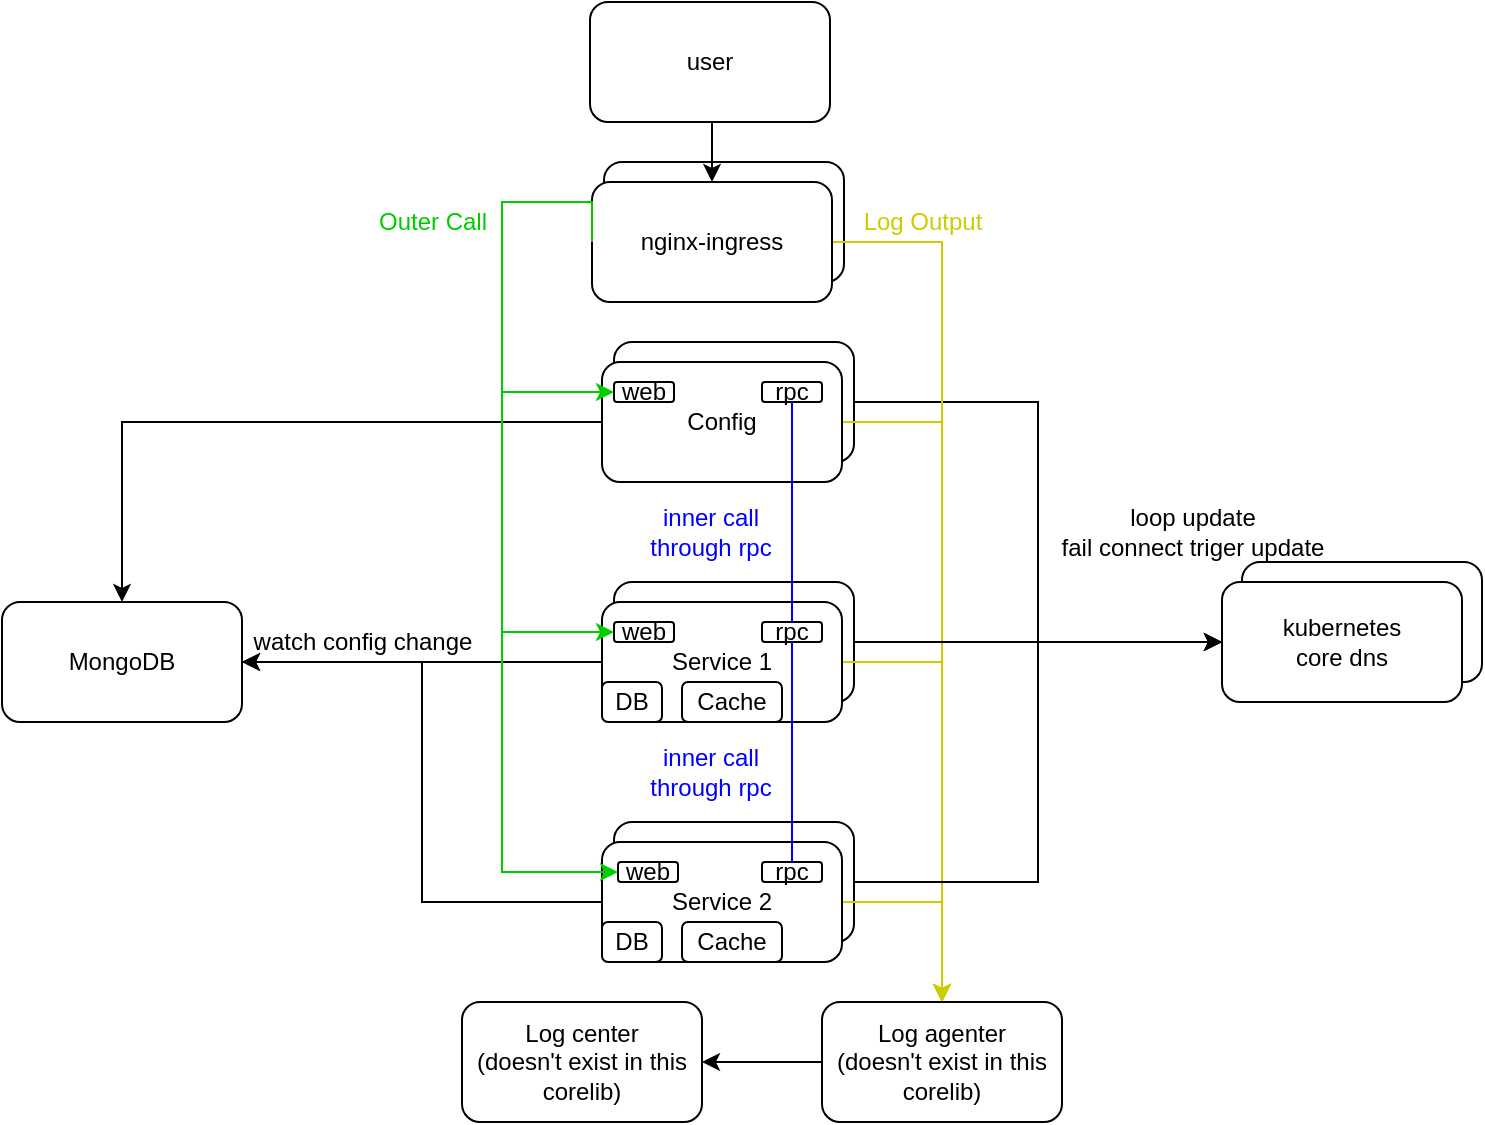 <mxfile version="15.9.1" type="device"><diagram id="RstGZAmnf74Fe7RSCdtQ" name="Page-1"><mxGraphModel dx="1422" dy="794" grid="1" gridSize="10" guides="1" tooltips="1" connect="1" arrows="1" fold="1" page="1" pageScale="1" pageWidth="827" pageHeight="1169" math="0" shadow="0"><root><mxCell id="0"/><mxCell id="1" parent="0"/><mxCell id="EeF4Q8TdVg5DsA4WnJes-41" value="" style="rounded=1;whiteSpace=wrap;html=1;" parent="1" vertex="1"><mxGeometry x="680" y="420" width="120" height="60" as="geometry"/></mxCell><mxCell id="EeF4Q8TdVg5DsA4WnJes-26" value="" style="rounded=1;whiteSpace=wrap;html=1;" parent="1" vertex="1"><mxGeometry x="361" y="220" width="120" height="60" as="geometry"/></mxCell><mxCell id="2yln_mINJFG2KfkZwFod-4" style="edgeStyle=orthogonalEdgeStyle;rounded=0;orthogonalLoop=1;jettySize=auto;html=1;exitX=1;exitY=0.5;exitDx=0;exitDy=0;entryX=0;entryY=0.5;entryDx=0;entryDy=0;" edge="1" parent="1" source="EeF4Q8TdVg5DsA4WnJes-3" target="EeF4Q8TdVg5DsA4WnJes-35"><mxGeometry relative="1" as="geometry"/></mxCell><mxCell id="EeF4Q8TdVg5DsA4WnJes-3" value="" style="rounded=1;whiteSpace=wrap;html=1;" parent="1" vertex="1"><mxGeometry x="366" y="310" width="120" height="60" as="geometry"/></mxCell><mxCell id="o_sTTCuPvWhuH_cvz3Mh-8" style="edgeStyle=orthogonalEdgeStyle;rounded=0;orthogonalLoop=1;jettySize=auto;html=1;exitX=1;exitY=0.5;exitDx=0;exitDy=0;entryX=0.5;entryY=0;entryDx=0;entryDy=0;strokeColor=#CCCC00;" parent="1" source="EeF4Q8TdVg5DsA4WnJes-1" target="o_sTTCuPvWhuH_cvz3Mh-3" edge="1"><mxGeometry relative="1" as="geometry"/></mxCell><mxCell id="EeF4Q8TdVg5DsA4WnJes-1" value="nginx-ingress" style="rounded=1;whiteSpace=wrap;html=1;" parent="1" vertex="1"><mxGeometry x="355" y="230" width="120" height="60" as="geometry"/></mxCell><mxCell id="EeF4Q8TdVg5DsA4WnJes-9" style="edgeStyle=orthogonalEdgeStyle;rounded=0;orthogonalLoop=1;jettySize=auto;html=1;exitX=0;exitY=0.5;exitDx=0;exitDy=0;entryX=0.5;entryY=0;entryDx=0;entryDy=0;" parent="1" source="EeF4Q8TdVg5DsA4WnJes-2" target="EeF4Q8TdVg5DsA4WnJes-8" edge="1"><mxGeometry relative="1" as="geometry"/></mxCell><mxCell id="o_sTTCuPvWhuH_cvz3Mh-7" style="edgeStyle=orthogonalEdgeStyle;rounded=0;orthogonalLoop=1;jettySize=auto;html=1;exitX=1;exitY=0.5;exitDx=0;exitDy=0;entryX=0.5;entryY=0;entryDx=0;entryDy=0;strokeColor=#CCCC00;" parent="1" source="EeF4Q8TdVg5DsA4WnJes-2" target="o_sTTCuPvWhuH_cvz3Mh-3" edge="1"><mxGeometry relative="1" as="geometry"/></mxCell><mxCell id="EeF4Q8TdVg5DsA4WnJes-2" value="Config" style="rounded=1;whiteSpace=wrap;html=1;" parent="1" vertex="1"><mxGeometry x="360" y="320" width="120" height="60" as="geometry"/></mxCell><mxCell id="2yln_mINJFG2KfkZwFod-3" style="edgeStyle=orthogonalEdgeStyle;rounded=0;orthogonalLoop=1;jettySize=auto;html=1;exitX=1;exitY=0.5;exitDx=0;exitDy=0;" edge="1" parent="1" source="EeF4Q8TdVg5DsA4WnJes-4" target="EeF4Q8TdVg5DsA4WnJes-35"><mxGeometry relative="1" as="geometry"/></mxCell><mxCell id="EeF4Q8TdVg5DsA4WnJes-4" value="" style="rounded=1;whiteSpace=wrap;html=1;" parent="1" vertex="1"><mxGeometry x="366" y="430" width="120" height="60" as="geometry"/></mxCell><mxCell id="EeF4Q8TdVg5DsA4WnJes-10" style="edgeStyle=orthogonalEdgeStyle;rounded=0;orthogonalLoop=1;jettySize=auto;html=1;exitX=0;exitY=0.5;exitDx=0;exitDy=0;entryX=1;entryY=0.5;entryDx=0;entryDy=0;" parent="1" source="EeF4Q8TdVg5DsA4WnJes-5" target="EeF4Q8TdVg5DsA4WnJes-8" edge="1"><mxGeometry relative="1" as="geometry"/></mxCell><mxCell id="o_sTTCuPvWhuH_cvz3Mh-4" style="edgeStyle=orthogonalEdgeStyle;rounded=0;orthogonalLoop=1;jettySize=auto;html=1;exitX=1;exitY=0.5;exitDx=0;exitDy=0;entryX=0.5;entryY=0;entryDx=0;entryDy=0;strokeColor=#CCCC00;" parent="1" source="EeF4Q8TdVg5DsA4WnJes-5" target="o_sTTCuPvWhuH_cvz3Mh-3" edge="1"><mxGeometry relative="1" as="geometry"/></mxCell><mxCell id="EeF4Q8TdVg5DsA4WnJes-5" value="Service 1" style="rounded=1;whiteSpace=wrap;html=1;" parent="1" vertex="1"><mxGeometry x="360" y="440" width="120" height="60" as="geometry"/></mxCell><mxCell id="2yln_mINJFG2KfkZwFod-5" style="edgeStyle=orthogonalEdgeStyle;rounded=0;orthogonalLoop=1;jettySize=auto;html=1;exitX=1;exitY=0.5;exitDx=0;exitDy=0;entryX=0;entryY=0.5;entryDx=0;entryDy=0;" edge="1" parent="1" source="EeF4Q8TdVg5DsA4WnJes-6" target="EeF4Q8TdVg5DsA4WnJes-35"><mxGeometry relative="1" as="geometry"/></mxCell><mxCell id="EeF4Q8TdVg5DsA4WnJes-6" value="" style="rounded=1;whiteSpace=wrap;html=1;" parent="1" vertex="1"><mxGeometry x="366" y="550" width="120" height="60" as="geometry"/></mxCell><mxCell id="EeF4Q8TdVg5DsA4WnJes-11" style="edgeStyle=orthogonalEdgeStyle;rounded=0;orthogonalLoop=1;jettySize=auto;html=1;exitX=0;exitY=0.5;exitDx=0;exitDy=0;entryX=1;entryY=0.5;entryDx=0;entryDy=0;" parent="1" source="EeF4Q8TdVg5DsA4WnJes-7" target="EeF4Q8TdVg5DsA4WnJes-8" edge="1"><mxGeometry relative="1" as="geometry"><mxPoint x="290" y="500" as="targetPoint"/></mxGeometry></mxCell><mxCell id="o_sTTCuPvWhuH_cvz3Mh-5" style="edgeStyle=orthogonalEdgeStyle;rounded=0;orthogonalLoop=1;jettySize=auto;html=1;exitX=1;exitY=0.5;exitDx=0;exitDy=0;entryX=0.5;entryY=0;entryDx=0;entryDy=0;strokeColor=#CCCC00;" parent="1" source="EeF4Q8TdVg5DsA4WnJes-7" target="o_sTTCuPvWhuH_cvz3Mh-3" edge="1"><mxGeometry relative="1" as="geometry"/></mxCell><mxCell id="EeF4Q8TdVg5DsA4WnJes-7" value="Service 2" style="rounded=1;whiteSpace=wrap;html=1;" parent="1" vertex="1"><mxGeometry x="360" y="560" width="120" height="60" as="geometry"/></mxCell><mxCell id="EeF4Q8TdVg5DsA4WnJes-8" value="MongoDB" style="rounded=1;whiteSpace=wrap;html=1;" parent="1" vertex="1"><mxGeometry x="60" y="440" width="120" height="60" as="geometry"/></mxCell><mxCell id="EeF4Q8TdVg5DsA4WnJes-12" value="watch config change" style="text;html=1;align=center;verticalAlign=middle;resizable=0;points=[];autosize=1;strokeColor=none;fillColor=none;" parent="1" vertex="1"><mxGeometry x="180" y="450" width="120" height="20" as="geometry"/></mxCell><mxCell id="EeF4Q8TdVg5DsA4WnJes-18" value="web" style="rounded=1;whiteSpace=wrap;html=1;" parent="1" vertex="1"><mxGeometry x="366" y="330" width="30" height="10" as="geometry"/></mxCell><mxCell id="EeF4Q8TdVg5DsA4WnJes-19" value="rpc" style="rounded=1;whiteSpace=wrap;html=1;" parent="1" vertex="1"><mxGeometry x="440" y="330" width="30" height="10" as="geometry"/></mxCell><mxCell id="EeF4Q8TdVg5DsA4WnJes-13" style="edgeStyle=orthogonalEdgeStyle;rounded=0;orthogonalLoop=1;jettySize=auto;html=1;exitX=0;exitY=0.5;exitDx=0;exitDy=0;entryX=0;entryY=0.5;entryDx=0;entryDy=0;strokeColor=#00CC00;" parent="1" source="EeF4Q8TdVg5DsA4WnJes-1" target="EeF4Q8TdVg5DsA4WnJes-18" edge="1"><mxGeometry relative="1" as="geometry"><Array as="points"><mxPoint x="310" y="240"/><mxPoint x="310" y="335"/></Array></mxGeometry></mxCell><mxCell id="EeF4Q8TdVg5DsA4WnJes-21" value="web" style="rounded=1;whiteSpace=wrap;html=1;" parent="1" vertex="1"><mxGeometry x="366" y="450" width="30" height="10" as="geometry"/></mxCell><mxCell id="EeF4Q8TdVg5DsA4WnJes-22" value="rpc" style="rounded=1;whiteSpace=wrap;html=1;" parent="1" vertex="1"><mxGeometry x="440" y="450" width="30" height="10" as="geometry"/></mxCell><mxCell id="EeF4Q8TdVg5DsA4WnJes-14" style="edgeStyle=orthogonalEdgeStyle;rounded=0;orthogonalLoop=1;jettySize=auto;html=1;exitX=0;exitY=0.5;exitDx=0;exitDy=0;entryX=0;entryY=0.5;entryDx=0;entryDy=0;strokeColor=#00CC00;" parent="1" source="EeF4Q8TdVg5DsA4WnJes-1" target="EeF4Q8TdVg5DsA4WnJes-21" edge="1"><mxGeometry relative="1" as="geometry"><Array as="points"><mxPoint x="310" y="240"/><mxPoint x="310" y="455"/></Array></mxGeometry></mxCell><mxCell id="EeF4Q8TdVg5DsA4WnJes-23" value="web" style="rounded=1;whiteSpace=wrap;html=1;" parent="1" vertex="1"><mxGeometry x="368" y="570" width="30" height="10" as="geometry"/></mxCell><mxCell id="EeF4Q8TdVg5DsA4WnJes-24" value="rpc" style="rounded=1;whiteSpace=wrap;html=1;" parent="1" vertex="1"><mxGeometry x="440" y="570" width="30" height="10" as="geometry"/></mxCell><mxCell id="EeF4Q8TdVg5DsA4WnJes-15" style="edgeStyle=orthogonalEdgeStyle;rounded=0;orthogonalLoop=1;jettySize=auto;html=1;exitX=0;exitY=0.5;exitDx=0;exitDy=0;entryX=0;entryY=0.5;entryDx=0;entryDy=0;strokeColor=#00CC00;" parent="1" source="EeF4Q8TdVg5DsA4WnJes-1" target="EeF4Q8TdVg5DsA4WnJes-23" edge="1"><mxGeometry relative="1" as="geometry"><Array as="points"><mxPoint x="310" y="240"/><mxPoint x="310" y="575"/></Array></mxGeometry></mxCell><mxCell id="EeF4Q8TdVg5DsA4WnJes-25" value="&lt;font color=&quot;#00cc00&quot;&gt;Outer Call&lt;/font&gt;" style="text;html=1;align=center;verticalAlign=middle;resizable=0;points=[];autosize=1;strokeColor=none;fillColor=none;" parent="1" vertex="1"><mxGeometry x="240" y="240" width="70" height="20" as="geometry"/></mxCell><mxCell id="EeF4Q8TdVg5DsA4WnJes-27" value="DB" style="rounded=1;whiteSpace=wrap;html=1;" parent="1" vertex="1"><mxGeometry x="360" y="480" width="30" height="20" as="geometry"/></mxCell><mxCell id="EeF4Q8TdVg5DsA4WnJes-28" value="Cache" style="rounded=1;whiteSpace=wrap;html=1;" parent="1" vertex="1"><mxGeometry x="400" y="480" width="50" height="20" as="geometry"/></mxCell><mxCell id="EeF4Q8TdVg5DsA4WnJes-29" value="DB" style="rounded=1;whiteSpace=wrap;html=1;" parent="1" vertex="1"><mxGeometry x="360" y="600" width="30" height="20" as="geometry"/></mxCell><mxCell id="EeF4Q8TdVg5DsA4WnJes-30" value="Cache" style="rounded=1;whiteSpace=wrap;html=1;" parent="1" vertex="1"><mxGeometry x="400" y="600" width="50" height="20" as="geometry"/></mxCell><mxCell id="EeF4Q8TdVg5DsA4WnJes-32" value="" style="endArrow=none;html=1;strokeColor=#0000FF;exitX=0.5;exitY=1;exitDx=0;exitDy=0;entryX=0.5;entryY=0;entryDx=0;entryDy=0;" parent="1" source="EeF4Q8TdVg5DsA4WnJes-19" target="EeF4Q8TdVg5DsA4WnJes-22" edge="1"><mxGeometry width="50" height="50" relative="1" as="geometry"><mxPoint x="520" y="400" as="sourcePoint"/><mxPoint x="570" y="350" as="targetPoint"/></mxGeometry></mxCell><mxCell id="EeF4Q8TdVg5DsA4WnJes-34" value="" style="endArrow=none;html=1;strokeColor=#0000FF;exitX=0.5;exitY=1;exitDx=0;exitDy=0;entryX=0.5;entryY=0;entryDx=0;entryDy=0;" parent="1" source="EeF4Q8TdVg5DsA4WnJes-22" target="EeF4Q8TdVg5DsA4WnJes-24" edge="1"><mxGeometry width="50" height="50" relative="1" as="geometry"><mxPoint x="520" y="400" as="sourcePoint"/><mxPoint x="570" y="350" as="targetPoint"/></mxGeometry></mxCell><mxCell id="EeF4Q8TdVg5DsA4WnJes-35" value="kubernetes&lt;br&gt;core dns" style="rounded=1;whiteSpace=wrap;html=1;" parent="1" vertex="1"><mxGeometry x="670" y="430" width="120" height="60" as="geometry"/></mxCell><mxCell id="EeF4Q8TdVg5DsA4WnJes-47" value="loop update&lt;br&gt;fail connect triger update" style="text;html=1;align=center;verticalAlign=middle;resizable=0;points=[];autosize=1;strokeColor=none;fillColor=none;" parent="1" vertex="1"><mxGeometry x="580" y="390" width="150" height="30" as="geometry"/></mxCell><mxCell id="EeF4Q8TdVg5DsA4WnJes-52" value="&lt;font color=&quot;#0000ff&quot;&gt;inner call&lt;br&gt;through rpc&lt;/font&gt;" style="text;html=1;align=center;verticalAlign=middle;resizable=0;points=[];autosize=1;strokeColor=none;fillColor=none;" parent="1" vertex="1"><mxGeometry x="374" y="390" width="80" height="30" as="geometry"/></mxCell><mxCell id="EeF4Q8TdVg5DsA4WnJes-53" value="&lt;font color=&quot;#0000ff&quot;&gt;inner call&lt;br&gt;through rpc&lt;/font&gt;" style="text;html=1;align=center;verticalAlign=middle;resizable=0;points=[];autosize=1;strokeColor=none;fillColor=none;" parent="1" vertex="1"><mxGeometry x="374" y="510" width="80" height="30" as="geometry"/></mxCell><mxCell id="EeF4Q8TdVg5DsA4WnJes-55" style="edgeStyle=orthogonalEdgeStyle;rounded=0;orthogonalLoop=1;jettySize=auto;html=1;exitX=0.5;exitY=1;exitDx=0;exitDy=0;entryX=0.5;entryY=0;entryDx=0;entryDy=0;strokeColor=#000000;" parent="1" source="EeF4Q8TdVg5DsA4WnJes-54" target="EeF4Q8TdVg5DsA4WnJes-1" edge="1"><mxGeometry relative="1" as="geometry"/></mxCell><mxCell id="EeF4Q8TdVg5DsA4WnJes-54" value="user" style="rounded=1;whiteSpace=wrap;html=1;" parent="1" vertex="1"><mxGeometry x="354" y="140" width="120" height="60" as="geometry"/></mxCell><mxCell id="o_sTTCuPvWhuH_cvz3Mh-2" value="Log center&lt;br&gt;(doesn't exist in this corelib)" style="rounded=1;whiteSpace=wrap;html=1;" parent="1" vertex="1"><mxGeometry x="290" y="640" width="120" height="60" as="geometry"/></mxCell><mxCell id="o_sTTCuPvWhuH_cvz3Mh-6" style="edgeStyle=orthogonalEdgeStyle;rounded=0;orthogonalLoop=1;jettySize=auto;html=1;exitX=0;exitY=0.5;exitDx=0;exitDy=0;entryX=1;entryY=0.5;entryDx=0;entryDy=0;strokeColor=#000000;" parent="1" source="o_sTTCuPvWhuH_cvz3Mh-3" target="o_sTTCuPvWhuH_cvz3Mh-2" edge="1"><mxGeometry relative="1" as="geometry"/></mxCell><mxCell id="o_sTTCuPvWhuH_cvz3Mh-3" value="Log agenter&lt;br&gt;(doesn't exist in this corelib)" style="rounded=1;whiteSpace=wrap;html=1;" parent="1" vertex="1"><mxGeometry x="470" y="640" width="120" height="60" as="geometry"/></mxCell><mxCell id="o_sTTCuPvWhuH_cvz3Mh-9" value="&lt;font color=&quot;#cccc00&quot;&gt;Log Output&lt;/font&gt;" style="text;html=1;align=center;verticalAlign=middle;resizable=0;points=[];autosize=1;strokeColor=none;fillColor=none;" parent="1" vertex="1"><mxGeometry x="485" y="240" width="70" height="20" as="geometry"/></mxCell></root></mxGraphModel></diagram></mxfile>